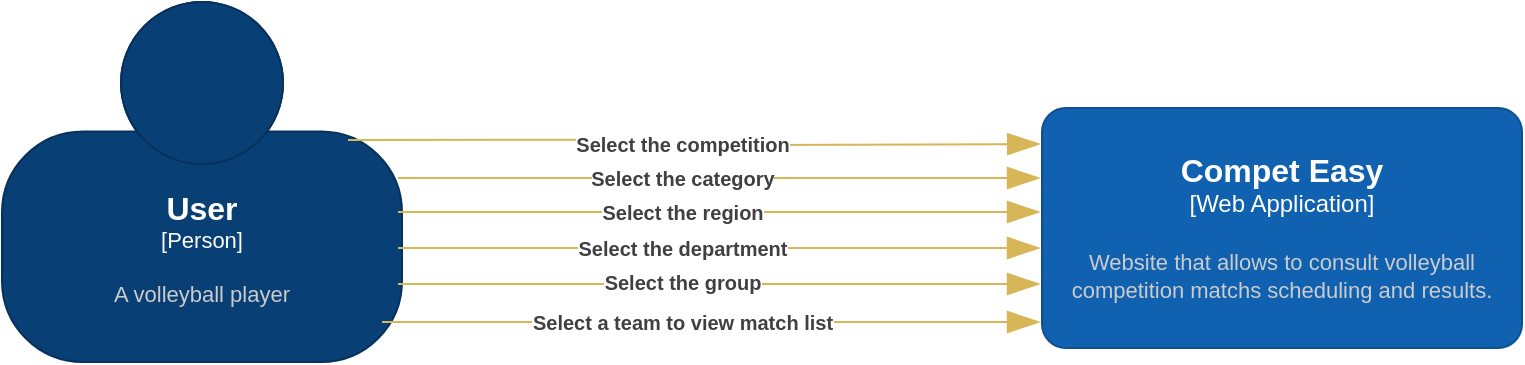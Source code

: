 <mxfile version="21.2.9" type="device" pages="3">
  <diagram name="Context" id="R1b7ivtojxB-RkDDpDv-">
    <mxGraphModel dx="1434" dy="922" grid="1" gridSize="10" guides="1" tooltips="1" connect="1" arrows="1" fold="1" page="0" pageScale="1" pageWidth="850" pageHeight="1100" math="0" shadow="0">
      <root>
        <mxCell id="0" />
        <mxCell id="1" parent="0" />
        <object placeholders="1" c4Name="User" c4Type="Person" c4Description="A volleyball player" label="&lt;font style=&quot;font-size: 16px&quot;&gt;&lt;b&gt;%c4Name%&lt;/b&gt;&lt;/font&gt;&lt;div&gt;[%c4Type%]&lt;/div&gt;&lt;br&gt;&lt;div&gt;&lt;font style=&quot;font-size: 11px&quot;&gt;&lt;font color=&quot;#cccccc&quot;&gt;%c4Description%&lt;/font&gt;&lt;/div&gt;" id="xgrm3zGOFYcAqxbvEFh0-1">
          <mxCell style="html=1;fontSize=11;dashed=0;whiteSpace=wrap;fillColor=#083F75;strokeColor=#06315C;fontColor=#ffffff;shape=mxgraph.c4.person2;align=center;metaEdit=1;points=[[0.5,0,0],[1,0.5,0],[1,0.75,0],[0.75,1,0],[0.5,1,0],[0.25,1,0],[0,0.75,0],[0,0.5,0]];resizable=0;" parent="1" vertex="1">
            <mxGeometry x="40" y="210" width="200" height="180" as="geometry" />
          </mxCell>
        </object>
        <object placeholders="1" c4Name="Compet Easy" c4Type="Web Application" c4Description="Website that allows to consult volleyball competition matchs scheduling and results." label="&lt;font style=&quot;font-size: 16px&quot;&gt;&lt;b&gt;%c4Name%&lt;/b&gt;&lt;/font&gt;&lt;div&gt;[%c4Type%]&lt;/div&gt;&lt;br&gt;&lt;div&gt;&lt;font style=&quot;font-size: 11px&quot;&gt;&lt;font color=&quot;#cccccc&quot;&gt;%c4Description%&lt;/font&gt;&lt;/div&gt;" id="Alcj0dALLxcT3M04g8LY-2">
          <mxCell style="rounded=1;whiteSpace=wrap;html=1;labelBackgroundColor=none;fillColor=#1061B0;fontColor=#ffffff;align=center;arcSize=10;strokeColor=#0D5091;metaEdit=1;resizable=0;points=[[0.25,0,0],[0.5,0,0],[0.75,0,0],[1,0.25,0],[1,0.5,0],[1,0.75,0],[0.75,1,0],[0.5,1,0],[0.25,1,0],[0,0.75,0],[0,0.5,0],[0,0.25,0]];" parent="1" vertex="1">
            <mxGeometry x="560" y="263" width="240" height="120" as="geometry" />
          </mxCell>
        </object>
        <object placeholders="1" c4Type="Relationship" c4Description="Select the competition" label="&lt;div style=&quot;text-align: left&quot;&gt;&lt;div style=&quot;text-align: center&quot;&gt;&lt;b&gt;%c4Description%&lt;/b&gt;&lt;/div&gt;" id="Alcj0dALLxcT3M04g8LY-6">
          <mxCell style="endArrow=blockThin;html=1;fontSize=10;fontColor=#404040;strokeWidth=1;endFill=1;strokeColor=#d6b656;elbow=vertical;metaEdit=1;endSize=14;startSize=14;jumpStyle=arc;jumpSize=16;rounded=0;edgeStyle=orthogonalEdgeStyle;entryX=-0.008;entryY=0.317;entryDx=0;entryDy=0;entryPerimeter=0;exitX=0.865;exitY=0.383;exitDx=0;exitDy=0;exitPerimeter=0;fillColor=#fff2cc;" parent="1" edge="1" source="xgrm3zGOFYcAqxbvEFh0-1">
            <mxGeometry x="-0.042" y="-2" width="240" relative="1" as="geometry">
              <mxPoint x="236" y="280" as="sourcePoint" />
              <mxPoint x="559.08" y="281.04" as="targetPoint" />
              <mxPoint as="offset" />
            </mxGeometry>
          </mxCell>
        </object>
        <object placeholders="1" c4Type="Relationship" c4Description="Select the region" label="&lt;div style=&quot;text-align: left&quot;&gt;&lt;div style=&quot;text-align: center&quot;&gt;&lt;b&gt;%c4Description%&lt;/b&gt;&lt;/div&gt;" id="7DCM75i-MTenAF1CCAkK-1">
          <mxCell style="endArrow=blockThin;html=1;fontSize=10;fontColor=#404040;strokeWidth=1;endFill=1;strokeColor=#d6b656;elbow=vertical;metaEdit=1;endSize=14;startSize=14;jumpStyle=arc;jumpSize=16;rounded=0;edgeStyle=orthogonalEdgeStyle;entryX=-0.017;entryY=0.642;entryDx=0;entryDy=0;entryPerimeter=0;fillColor=#fff2cc;" edge="1" parent="1">
            <mxGeometry x="-0.115" width="240" relative="1" as="geometry">
              <mxPoint x="238" y="315" as="sourcePoint" />
              <mxPoint x="559" y="315" as="targetPoint" />
              <mxPoint as="offset" />
            </mxGeometry>
          </mxCell>
        </object>
        <object placeholders="1" c4Type="Relationship" c4Description="Select the department" label="&lt;div style=&quot;text-align: left&quot;&gt;&lt;div style=&quot;text-align: center&quot;&gt;&lt;b&gt;%c4Description%&lt;/b&gt;&lt;/div&gt;" id="7DCM75i-MTenAF1CCAkK-2">
          <mxCell style="endArrow=blockThin;html=1;fontSize=10;fontColor=#404040;strokeWidth=1;endFill=1;strokeColor=#d6b656;elbow=vertical;metaEdit=1;endSize=14;startSize=14;jumpStyle=arc;jumpSize=16;rounded=0;edgeStyle=orthogonalEdgeStyle;entryX=-0.017;entryY=0.642;entryDx=0;entryDy=0;entryPerimeter=0;fillColor=#fff2cc;" edge="1" parent="1">
            <mxGeometry x="-0.115" width="240" relative="1" as="geometry">
              <mxPoint x="238" y="333" as="sourcePoint" />
              <mxPoint x="559" y="333" as="targetPoint" />
              <mxPoint as="offset" />
            </mxGeometry>
          </mxCell>
        </object>
        <object placeholders="1" c4Type="Relationship" c4Description="Select the group" label="&lt;div style=&quot;text-align: left&quot;&gt;&lt;div style=&quot;text-align: center&quot;&gt;&lt;b&gt;%c4Description%&lt;/b&gt;&lt;/div&gt;" id="7DCM75i-MTenAF1CCAkK-3">
          <mxCell style="endArrow=blockThin;html=1;fontSize=10;fontColor=#404040;strokeWidth=1;endFill=1;strokeColor=#d6b656;elbow=vertical;metaEdit=1;endSize=14;startSize=14;jumpStyle=arc;jumpSize=16;rounded=0;edgeStyle=orthogonalEdgeStyle;entryX=-0.017;entryY=0.642;entryDx=0;entryDy=0;entryPerimeter=0;fillColor=#fff2cc;" edge="1" parent="1">
            <mxGeometry x="-0.115" y="1" width="240" relative="1" as="geometry">
              <mxPoint x="238" y="351" as="sourcePoint" />
              <mxPoint x="559" y="351" as="targetPoint" />
              <mxPoint as="offset" />
            </mxGeometry>
          </mxCell>
        </object>
        <object placeholders="1" c4Type="Relationship" c4Description="Select a team to view match list" label="&lt;div style=&quot;text-align: left&quot;&gt;&lt;div style=&quot;text-align: center&quot;&gt;&lt;b&gt;%c4Description%&lt;/b&gt;&lt;/div&gt;" id="7DCM75i-MTenAF1CCAkK-4">
          <mxCell style="endArrow=blockThin;html=1;fontSize=10;fontColor=#404040;strokeWidth=1;endFill=1;strokeColor=#d6b656;elbow=vertical;metaEdit=1;endSize=14;startSize=14;jumpStyle=arc;jumpSize=16;rounded=0;edgeStyle=orthogonalEdgeStyle;entryX=-0.017;entryY=0.642;entryDx=0;entryDy=0;entryPerimeter=0;fillColor=#fff2cc;" edge="1" parent="1">
            <mxGeometry x="-0.088" width="240" relative="1" as="geometry">
              <mxPoint x="230" y="370" as="sourcePoint" />
              <mxPoint x="559" y="370" as="targetPoint" />
              <mxPoint as="offset" />
            </mxGeometry>
          </mxCell>
        </object>
        <object placeholders="1" c4Type="Relationship" c4Description="Select the category" label="&lt;div style=&quot;text-align: left&quot;&gt;&lt;div style=&quot;text-align: center&quot;&gt;&lt;b&gt;%c4Description%&lt;/b&gt;&lt;/div&gt;" id="w-Lp2Qp3aSFWbba2FMJk-2">
          <mxCell style="endArrow=blockThin;html=1;fontSize=10;fontColor=#404040;strokeWidth=1;endFill=1;strokeColor=#d6b656;elbow=vertical;metaEdit=1;endSize=14;startSize=14;jumpStyle=arc;jumpSize=16;rounded=0;edgeStyle=orthogonalEdgeStyle;entryX=-0.017;entryY=0.642;entryDx=0;entryDy=0;entryPerimeter=0;fillColor=#fff2cc;" edge="1" parent="1">
            <mxGeometry x="-0.115" width="240" relative="1" as="geometry">
              <mxPoint x="238" y="298" as="sourcePoint" />
              <mxPoint x="559" y="298" as="targetPoint" />
              <mxPoint as="offset" />
            </mxGeometry>
          </mxCell>
        </object>
      </root>
    </mxGraphModel>
  </diagram>
  <diagram id="F1kjUp_clGkf4n7pOgnU" name="Containers">
    <mxGraphModel dx="1434" dy="522" grid="1" gridSize="10" guides="1" tooltips="1" connect="1" arrows="1" fold="1" page="0" pageScale="1" pageWidth="850" pageHeight="1100" math="0" shadow="0">
      <root>
        <mxCell id="0" />
        <mxCell id="1" parent="0" />
        <object placeholders="1" c4Name="User" c4Type="Person" c4Description="A volleyball player" label="&lt;font style=&quot;font-size: 16px&quot;&gt;&lt;b&gt;%c4Name%&lt;/b&gt;&lt;/font&gt;&lt;div&gt;[%c4Type%]&lt;/div&gt;&lt;br&gt;&lt;div&gt;&lt;font style=&quot;font-size: 11px&quot;&gt;&lt;font color=&quot;#cccccc&quot;&gt;%c4Description%&lt;/font&gt;&lt;/div&gt;" id="JM5yDeMLweeYwUqa0OXt-5">
          <mxCell style="html=1;fontSize=11;dashed=0;whiteSpace=wrap;fillColor=#083F75;strokeColor=#06315C;fontColor=#ffffff;shape=mxgraph.c4.person2;align=center;metaEdit=1;points=[[0.5,0,0],[1,0.5,0],[1,0.75,0],[0.75,1,0],[0.5,1,0],[0.25,1,0],[0,0.75,0],[0,0.5,0]];resizable=0;" parent="1" vertex="1">
            <mxGeometry x="250" y="520" width="200" height="180" as="geometry" />
          </mxCell>
        </object>
        <object placeholders="1" c4Name="Compet Easy" c4Type="SystemScopeBoundary" c4Application="Web Application" label="&lt;font style=&quot;font-size: 16px&quot;&gt;&lt;b&gt;&lt;div style=&quot;text-align: left&quot;&gt;%c4Name%&lt;/div&gt;&lt;/b&gt;&lt;/font&gt;&lt;div style=&quot;text-align: left&quot;&gt;[%c4Application%]&lt;/div&gt;" id="JM5yDeMLweeYwUqa0OXt-9">
          <mxCell style="rounded=1;fontSize=11;whiteSpace=wrap;html=1;dashed=1;arcSize=20;fillColor=none;strokeColor=#666666;fontColor=#333333;labelBackgroundColor=none;align=left;verticalAlign=bottom;labelBorderColor=none;spacingTop=0;spacing=10;dashPattern=8 4;metaEdit=1;rotatable=0;perimeter=rectanglePerimeter;noLabel=0;labelPadding=0;allowArrows=0;connectable=0;expand=0;recursiveResize=0;editable=1;pointerEvents=0;absoluteArcSize=1;points=[[0.25,0,0],[0.5,0,0],[0.75,0,0],[1,0.25,0],[1,0.5,0],[1,0.75,0],[0.75,1,0],[0.5,1,0],[0.25,1,0],[0,0.75,0],[0,0.5,0],[0,0.25,0]];" parent="1" vertex="1">
            <mxGeometry x="660" y="430" width="820" height="430" as="geometry" />
          </mxCell>
        </object>
        <object placeholders="1" c4Name="Frontend" c4Type="Container" c4Technology="Svelte" c4Description="Display the results of the research." label="&lt;font style=&quot;font-size: 16px&quot;&gt;&lt;b&gt;%c4Name%&lt;/b&gt;&lt;/font&gt;&lt;div&gt;[%c4Type%: %c4Technology%]&lt;/div&gt;&lt;br&gt;&lt;div&gt;&lt;font style=&quot;font-size: 11px&quot;&gt;&lt;font color=&quot;#E6E6E6&quot;&gt;%c4Description%&lt;/font&gt;&lt;/div&gt;" id="JM5yDeMLweeYwUqa0OXt-10">
          <mxCell style="rounded=1;whiteSpace=wrap;html=1;fontSize=11;labelBackgroundColor=none;fillColor=#23A2D9;fontColor=#ffffff;align=center;arcSize=10;strokeColor=#0E7DAD;metaEdit=1;resizable=0;points=[[0.25,0,0],[0.5,0,0],[0.75,0,0],[1,0.25,0],[1,0.5,0],[1,0.75,0],[0.75,1,0],[0.5,1,0],[0.25,1,0],[0,0.75,0],[0,0.5,0],[0,0.25,0]];" parent="1" vertex="1">
            <mxGeometry x="770" y="578" width="240" height="120" as="geometry" />
          </mxCell>
        </object>
        <object placeholders="1" c4Name="Server" c4Type="Container" c4Technology="Rust" c4Description="Scrap the ffvb website to give the informations to the frontend" label="&lt;font style=&quot;font-size: 16px&quot;&gt;&lt;b&gt;%c4Name%&lt;/b&gt;&lt;/font&gt;&lt;div&gt;[%c4Type%: %c4Technology%]&lt;/div&gt;&lt;br&gt;&lt;div&gt;&lt;font style=&quot;font-size: 11px&quot;&gt;&lt;font color=&quot;#E6E6E6&quot;&gt;%c4Description%&lt;/font&gt;&lt;/div&gt;" id="JM5yDeMLweeYwUqa0OXt-12">
          <mxCell style="rounded=1;whiteSpace=wrap;html=1;fontSize=11;labelBackgroundColor=none;fillColor=#23A2D9;fontColor=#ffffff;align=center;arcSize=10;strokeColor=#0E7DAD;metaEdit=1;resizable=0;points=[[0.25,0,0],[0.5,0,0],[0.75,0,0],[1,0.25,0],[1,0.5,0],[1,0.75,0],[0.75,1,0],[0.5,1,0],[0.25,1,0],[0,0.75,0],[0,0.5,0],[0,0.25,0]];" parent="1" vertex="1">
            <mxGeometry x="1150" y="579" width="240" height="120" as="geometry" />
          </mxCell>
        </object>
        <object placeholders="1" c4Type="Relationship" c4Description="Request competitions" label="&lt;div style=&quot;text-align: left&quot;&gt;&lt;div style=&quot;text-align: center&quot;&gt;&lt;b&gt;%c4Description%&lt;/b&gt;&lt;/div&gt;" id="ZteNqQl-x9GoJVh-WXu4-1">
          <mxCell style="endArrow=blockThin;html=1;fontSize=10;fontColor=#404040;strokeWidth=1;endFill=1;strokeColor=#b85450;elbow=vertical;metaEdit=1;endSize=14;startSize=14;jumpStyle=arc;jumpSize=16;rounded=0;edgeStyle=orthogonalEdgeStyle;entryX=-0.004;entryY=0.125;entryDx=0;entryDy=0;entryPerimeter=0;fillColor=#f8cecc;" edge="1" parent="1">
            <mxGeometry width="240" relative="1" as="geometry">
              <mxPoint x="1010" y="594" as="sourcePoint" />
              <mxPoint x="1149.04" y="594" as="targetPoint" />
              <Array as="points" />
            </mxGeometry>
          </mxCell>
        </object>
        <object placeholders="1" c4Type="Relationship" c4Description="Request regions" label="&lt;div style=&quot;text-align: left&quot;&gt;&lt;div style=&quot;text-align: center&quot;&gt;&lt;b&gt;%c4Description%&lt;/b&gt;&lt;/div&gt;" id="ZteNqQl-x9GoJVh-WXu4-5">
          <mxCell style="endArrow=blockThin;html=1;fontSize=10;fontColor=#404040;strokeWidth=1;endFill=1;strokeColor=#b85450;elbow=vertical;metaEdit=1;endSize=14;startSize=14;jumpStyle=arc;jumpSize=16;rounded=0;edgeStyle=orthogonalEdgeStyle;fillColor=#f8cecc;" edge="1" parent="1">
            <mxGeometry width="240" relative="1" as="geometry">
              <mxPoint x="1009" y="627" as="sourcePoint" />
              <mxPoint x="1149" y="627" as="targetPoint" />
            </mxGeometry>
          </mxCell>
        </object>
        <object placeholders="1" c4Type="Relationship" c4Description="Request departments" label="&lt;div style=&quot;text-align: left&quot;&gt;&lt;div style=&quot;text-align: center&quot;&gt;&lt;b&gt;%c4Description%&lt;/b&gt;&lt;/div&gt;" id="ZteNqQl-x9GoJVh-WXu4-9">
          <mxCell style="endArrow=blockThin;html=1;fontSize=10;fontColor=#404040;strokeWidth=1;endFill=1;strokeColor=#b85450;elbow=vertical;metaEdit=1;endSize=14;startSize=14;jumpStyle=arc;jumpSize=16;rounded=0;edgeStyle=orthogonalEdgeStyle;fillColor=#f8cecc;" edge="1" parent="1">
            <mxGeometry width="240" relative="1" as="geometry">
              <mxPoint x="1009" y="647" as="sourcePoint" />
              <mxPoint x="1149" y="647" as="targetPoint" />
            </mxGeometry>
          </mxCell>
        </object>
        <object placeholders="1" c4Type="Relationship" c4Description="Request groups" label="&lt;div style=&quot;text-align: left&quot;&gt;&lt;div style=&quot;text-align: center&quot;&gt;&lt;b&gt;%c4Description%&lt;/b&gt;&lt;/div&gt;" id="ZteNqQl-x9GoJVh-WXu4-11">
          <mxCell style="endArrow=blockThin;html=1;fontSize=10;fontColor=#404040;strokeWidth=1;endFill=1;strokeColor=#b85450;elbow=vertical;metaEdit=1;endSize=14;startSize=14;jumpStyle=arc;jumpSize=16;rounded=0;edgeStyle=orthogonalEdgeStyle;fillColor=#f8cecc;" edge="1" parent="1">
            <mxGeometry width="240" relative="1" as="geometry">
              <mxPoint x="1009" y="667" as="sourcePoint" />
              <mxPoint x="1149" y="667" as="targetPoint" />
            </mxGeometry>
          </mxCell>
        </object>
        <object placeholders="1" c4Type="Relationship" c4Description="Request match list" label="&lt;div style=&quot;text-align: left&quot;&gt;&lt;div style=&quot;text-align: center&quot;&gt;&lt;b&gt;%c4Description%&lt;/b&gt;&lt;/div&gt;" id="ZteNqQl-x9GoJVh-WXu4-12">
          <mxCell style="endArrow=blockThin;html=1;fontSize=10;fontColor=#404040;strokeWidth=1;endFill=1;strokeColor=#b85450;elbow=vertical;metaEdit=1;endSize=14;startSize=14;jumpStyle=arc;jumpSize=16;rounded=0;edgeStyle=orthogonalEdgeStyle;fillColor=#f8cecc;" edge="1" parent="1">
            <mxGeometry width="240" relative="1" as="geometry">
              <mxPoint x="1008" y="686" as="sourcePoint" />
              <mxPoint x="1148" y="686" as="targetPoint" />
            </mxGeometry>
          </mxCell>
        </object>
        <object placeholders="1" c4Type="Relationship" c4Description="Select the competition" label="&lt;div style=&quot;text-align: left&quot;&gt;&lt;div style=&quot;text-align: center&quot;&gt;&lt;b&gt;%c4Description%&lt;/b&gt;&lt;/div&gt;" id="UmweejRWMwCNKNeOXYoS-1">
          <mxCell style="endArrow=blockThin;html=1;fontSize=10;fontColor=#404040;strokeWidth=1;endFill=1;strokeColor=#82b366;elbow=vertical;metaEdit=1;endSize=14;startSize=14;jumpStyle=arc;jumpSize=16;rounded=0;edgeStyle=orthogonalEdgeStyle;entryX=-0.008;entryY=0.317;entryDx=0;entryDy=0;entryPerimeter=0;exitX=0.865;exitY=0.383;exitDx=0;exitDy=0;exitPerimeter=0;fillColor=#d5e8d4;" edge="1" parent="1">
            <mxGeometry x="-0.042" y="-2" width="240" relative="1" as="geometry">
              <mxPoint x="423.4" y="593" as="sourcePoint" />
              <mxPoint x="769.48" y="595.04" as="targetPoint" />
              <mxPoint as="offset" />
              <Array as="points">
                <mxPoint x="423" y="594" />
                <mxPoint x="597" y="594" />
                <mxPoint x="597" y="595" />
              </Array>
            </mxGeometry>
          </mxCell>
        </object>
        <object placeholders="1" c4Type="Relationship" c4Description="Select the region" label="&lt;div style=&quot;text-align: left&quot;&gt;&lt;div style=&quot;text-align: center&quot;&gt;&lt;b&gt;%c4Description%&lt;/b&gt;&lt;/div&gt;" id="UmweejRWMwCNKNeOXYoS-2">
          <mxCell style="endArrow=blockThin;html=1;fontSize=10;fontColor=#404040;strokeWidth=1;endFill=1;strokeColor=#82b366;elbow=vertical;metaEdit=1;endSize=14;startSize=14;jumpStyle=arc;jumpSize=16;rounded=0;edgeStyle=orthogonalEdgeStyle;entryX=-0.017;entryY=0.642;entryDx=0;entryDy=0;entryPerimeter=0;fillColor=#d5e8d4;" edge="1" parent="1">
            <mxGeometry x="-0.115" width="240" relative="1" as="geometry">
              <mxPoint x="448.4" y="629" as="sourcePoint" />
              <mxPoint x="769.4" y="629" as="targetPoint" />
              <mxPoint as="offset" />
            </mxGeometry>
          </mxCell>
        </object>
        <object placeholders="1" c4Type="Relationship" c4Description="Select the department" label="&lt;div style=&quot;text-align: left&quot;&gt;&lt;div style=&quot;text-align: center&quot;&gt;&lt;b&gt;%c4Description%&lt;/b&gt;&lt;/div&gt;" id="UmweejRWMwCNKNeOXYoS-3">
          <mxCell style="endArrow=blockThin;html=1;fontSize=10;fontColor=#404040;strokeWidth=1;endFill=1;strokeColor=#82b366;elbow=vertical;metaEdit=1;endSize=14;startSize=14;jumpStyle=arc;jumpSize=16;rounded=0;edgeStyle=orthogonalEdgeStyle;entryX=-0.017;entryY=0.642;entryDx=0;entryDy=0;entryPerimeter=0;fillColor=#d5e8d4;" edge="1" parent="1">
            <mxGeometry x="-0.115" width="240" relative="1" as="geometry">
              <mxPoint x="448.4" y="647" as="sourcePoint" />
              <mxPoint x="769.4" y="647" as="targetPoint" />
              <mxPoint as="offset" />
            </mxGeometry>
          </mxCell>
        </object>
        <object placeholders="1" c4Type="Relationship" c4Description="Select the group" label="&lt;div style=&quot;text-align: left&quot;&gt;&lt;div style=&quot;text-align: center&quot;&gt;&lt;b&gt;%c4Description%&lt;/b&gt;&lt;/div&gt;" id="UmweejRWMwCNKNeOXYoS-4">
          <mxCell style="endArrow=blockThin;html=1;fontSize=10;fontColor=#404040;strokeWidth=1;endFill=1;strokeColor=#82b366;elbow=vertical;metaEdit=1;endSize=14;startSize=14;jumpStyle=arc;jumpSize=16;rounded=0;edgeStyle=orthogonalEdgeStyle;entryX=-0.017;entryY=0.642;entryDx=0;entryDy=0;entryPerimeter=0;fillColor=#d5e8d4;" edge="1" parent="1">
            <mxGeometry x="-0.115" y="1" width="240" relative="1" as="geometry">
              <mxPoint x="448.4" y="665" as="sourcePoint" />
              <mxPoint x="769.4" y="665" as="targetPoint" />
              <mxPoint as="offset" />
            </mxGeometry>
          </mxCell>
        </object>
        <object placeholders="1" c4Type="Relationship" c4Description="Select a team to view match list" label="&lt;div style=&quot;text-align: left&quot;&gt;&lt;div style=&quot;text-align: center&quot;&gt;&lt;b&gt;%c4Description%&lt;/b&gt;&lt;/div&gt;" id="UmweejRWMwCNKNeOXYoS-5">
          <mxCell style="endArrow=blockThin;html=1;fontSize=10;fontColor=#404040;strokeWidth=1;endFill=1;strokeColor=#82b366;elbow=vertical;metaEdit=1;endSize=14;startSize=14;jumpStyle=arc;jumpSize=16;rounded=0;edgeStyle=orthogonalEdgeStyle;entryX=-0.017;entryY=0.642;entryDx=0;entryDy=0;entryPerimeter=0;fillColor=#d5e8d4;" edge="1" parent="1">
            <mxGeometry x="-0.088" width="240" relative="1" as="geometry">
              <mxPoint x="440.4" y="684" as="sourcePoint" />
              <mxPoint x="769.4" y="684" as="targetPoint" />
              <mxPoint as="offset" />
            </mxGeometry>
          </mxCell>
        </object>
        <object placeholders="1" c4Type="Relationship" c4Description="Select the category" label="&lt;div style=&quot;text-align: left&quot;&gt;&lt;div style=&quot;text-align: center&quot;&gt;&lt;b&gt;%c4Description%&lt;/b&gt;&lt;/div&gt;" id="UmweejRWMwCNKNeOXYoS-6">
          <mxCell style="endArrow=blockThin;html=1;fontSize=10;fontColor=#404040;strokeWidth=1;endFill=1;strokeColor=#82b366;elbow=vertical;metaEdit=1;endSize=14;startSize=14;jumpStyle=arc;jumpSize=16;rounded=0;edgeStyle=orthogonalEdgeStyle;entryX=-0.017;entryY=0.642;entryDx=0;entryDy=0;entryPerimeter=0;fillColor=#d5e8d4;" edge="1" parent="1">
            <mxGeometry x="-0.115" width="240" relative="1" as="geometry">
              <mxPoint x="448.4" y="612" as="sourcePoint" />
              <mxPoint x="769.4" y="612" as="targetPoint" />
              <mxPoint as="offset" />
            </mxGeometry>
          </mxCell>
        </object>
        <object placeholders="1" c4Type="Relationship" c4Description="Request categories" label="&lt;div style=&quot;text-align: left&quot;&gt;&lt;div style=&quot;text-align: center&quot;&gt;&lt;b&gt;%c4Description%&lt;/b&gt;&lt;/div&gt;" id="vgCgzuOr_U6NFDHa2inw-1">
          <mxCell style="endArrow=blockThin;html=1;fontSize=10;fontColor=#404040;strokeWidth=1;endFill=1;strokeColor=#b85450;elbow=vertical;metaEdit=1;endSize=14;startSize=14;jumpStyle=arc;jumpSize=16;rounded=0;edgeStyle=orthogonalEdgeStyle;fillColor=#f8cecc;" edge="1" parent="1">
            <mxGeometry width="240" relative="1" as="geometry">
              <mxPoint x="1009" y="611" as="sourcePoint" />
              <mxPoint x="1149" y="611" as="targetPoint" />
            </mxGeometry>
          </mxCell>
        </object>
      </root>
    </mxGraphModel>
  </diagram>
  <diagram id="wnA8GajNCCR6-q7BqsYP" name="Components">
    <mxGraphModel dx="1912" dy="1629" grid="1" gridSize="10" guides="1" tooltips="1" connect="1" arrows="1" fold="1" page="0" pageScale="1" pageWidth="850" pageHeight="1100" math="0" shadow="0">
      <root>
        <mxCell id="0" />
        <mxCell id="1" parent="0" />
        <object placeholders="1" c4Name="User" c4Type="Person" c4Description="A volleyball player" label="&lt;font style=&quot;font-size: 16px&quot;&gt;&lt;b&gt;%c4Name%&lt;/b&gt;&lt;/font&gt;&lt;div&gt;[%c4Type%]&lt;/div&gt;&lt;br&gt;&lt;div&gt;&lt;font style=&quot;font-size: 11px&quot;&gt;&lt;font color=&quot;#cccccc&quot;&gt;%c4Description%&lt;/font&gt;&lt;/div&gt;" id="5o6I1Kc1jyFz5hgDjTfX-1">
          <mxCell style="html=1;fontSize=11;dashed=0;whiteSpace=wrap;fillColor=#083F75;strokeColor=#06315C;fontColor=#ffffff;shape=mxgraph.c4.person2;align=center;metaEdit=1;points=[[0.5,0,0],[1,0.5,0],[1,0.75,0],[0.75,1,0],[0.5,1,0],[0.25,1,0],[0,0.75,0],[0,0.5,0]];resizable=0;" vertex="1" parent="1">
            <mxGeometry x="230" y="520" width="200" height="180" as="geometry" />
          </mxCell>
        </object>
        <object placeholders="1" c4Name="Compet Easy" c4Type="SystemScopeBoundary" c4Application="Web Application" label="&lt;font style=&quot;font-size: 16px&quot;&gt;&lt;b&gt;&lt;div style=&quot;text-align: left&quot;&gt;%c4Name%&lt;/div&gt;&lt;/b&gt;&lt;/font&gt;&lt;div style=&quot;text-align: left&quot;&gt;[%c4Application%]&lt;/div&gt;" id="5o6I1Kc1jyFz5hgDjTfX-4">
          <mxCell style="rounded=1;fontSize=11;whiteSpace=wrap;html=1;dashed=1;arcSize=20;fillColor=none;strokeColor=#666666;fontColor=#333333;labelBackgroundColor=none;align=left;verticalAlign=bottom;labelBorderColor=none;spacingTop=0;spacing=10;dashPattern=8 4;metaEdit=1;rotatable=0;perimeter=rectanglePerimeter;noLabel=0;labelPadding=0;allowArrows=0;connectable=0;expand=0;recursiveResize=0;editable=1;pointerEvents=0;absoluteArcSize=1;points=[[0.25,0,0],[0.5,0,0],[0.75,0,0],[1,0.25,0],[1,0.5,0],[1,0.75,0],[0.75,1,0],[0.5,1,0],[0.25,1,0],[0,0.75,0],[0,0.5,0],[0,0.25,0]];" vertex="1" parent="1">
            <mxGeometry x="660" y="-60" width="1400" height="1060" as="geometry" />
          </mxCell>
        </object>
        <object placeholders="1" c4Name="Container name" c4Type="ContainerScopeBoundary" c4Application="Container" label="&lt;font style=&quot;font-size: 16px&quot;&gt;&lt;b&gt;&lt;div style=&quot;text-align: left&quot;&gt;%c4Name%&lt;/div&gt;&lt;/b&gt;&lt;/font&gt;&lt;div style=&quot;text-align: left&quot;&gt;[%c4Application%]&lt;/div&gt;" id="cGkqbWMPvTi3HEOWJ3mu-1">
          <mxCell style="rounded=1;fontSize=11;whiteSpace=wrap;html=1;dashed=1;arcSize=20;fillColor=none;strokeColor=#666666;fontColor=#333333;labelBackgroundColor=none;align=left;verticalAlign=bottom;labelBorderColor=none;spacingTop=0;spacing=10;dashPattern=8 4;metaEdit=1;rotatable=0;perimeter=rectanglePerimeter;noLabel=0;labelPadding=0;allowArrows=0;connectable=0;expand=0;recursiveResize=0;editable=1;pointerEvents=0;absoluteArcSize=1;points=[[0.25,0,0],[0.5,0,0],[0.75,0,0],[1,0.25,0],[1,0.5,0],[1,0.75,0],[0.75,1,0],[0.5,1,0],[0.25,1,0],[0,0.75,0],[0,0.5,0],[0,0.25,0]];" vertex="1" parent="1">
            <mxGeometry x="700" y="-30" width="760" height="960" as="geometry" />
          </mxCell>
        </object>
        <object placeholders="1" c4Name="Container name" c4Type="ContainerScopeBoundary" c4Application="Container" label="&lt;font style=&quot;font-size: 16px&quot;&gt;&lt;b&gt;&lt;div style=&quot;text-align: left&quot;&gt;%c4Name%&lt;/div&gt;&lt;/b&gt;&lt;/font&gt;&lt;div style=&quot;text-align: left&quot;&gt;[%c4Application%]&lt;/div&gt;" id="cGkqbWMPvTi3HEOWJ3mu-3">
          <mxCell style="rounded=1;fontSize=11;whiteSpace=wrap;html=1;dashed=1;arcSize=20;fillColor=none;strokeColor=#666666;fontColor=#333333;labelBackgroundColor=none;align=left;verticalAlign=bottom;labelBorderColor=none;spacingTop=0;spacing=10;dashPattern=8 4;metaEdit=1;rotatable=0;perimeter=rectanglePerimeter;noLabel=0;labelPadding=0;allowArrows=0;connectable=0;expand=0;recursiveResize=0;editable=1;pointerEvents=0;absoluteArcSize=1;points=[[0.25,0,0],[0.5,0,0],[0.75,0,0],[1,0.25,0],[1,0.5,0],[1,0.75,0],[0.75,1,0],[0.5,1,0],[0.25,1,0],[0,0.75,0],[0,0.5,0],[0,0.25,0]];" vertex="1" parent="1">
            <mxGeometry x="1650" y="480" width="370" height="470" as="geometry" />
          </mxCell>
        </object>
        <object placeholders="1" c4Name="Competition interface" c4Type="Component" c4Technology="Svelte" c4Description="This interface displays the different competitions" label="&lt;font style=&quot;font-size: 16px&quot;&gt;&lt;b&gt;%c4Name%&lt;/b&gt;&lt;/font&gt;&lt;div&gt;[%c4Type%: %c4Technology%]&lt;/div&gt;&lt;br&gt;&lt;div&gt;&lt;font style=&quot;font-size: 11px&quot;&gt;%c4Description%&lt;/font&gt;&lt;/div&gt;" id="PgGma0nh0_KyRA_47nrD-6">
          <mxCell style="rounded=1;whiteSpace=wrap;html=1;labelBackgroundColor=none;fillColor=#63BEF2;fontColor=#ffffff;align=center;arcSize=6;strokeColor=#2086C9;metaEdit=1;resizable=1;points=[[0.25,0,0],[0.5,0,0],[0.75,0,0],[1,0.25,0],[1,0.5,0],[1,0.75,0],[0.75,1,0],[0.5,1,0],[0.25,1,0],[0,0.75,0],[0,0.5,0],[0,0.25,0]];resizeWidth=0;resizeHeight=0;" vertex="1" parent="1">
            <mxGeometry x="960" y="-20" width="240" height="120" as="geometry" />
          </mxCell>
        </object>
        <object placeholders="1" c4Name="Region interface" c4Type="Component" c4Technology="Svelte" c4Description="Interface to select the region" label="&lt;font style=&quot;font-size: 16px&quot;&gt;&lt;b&gt;%c4Name%&lt;/b&gt;&lt;/font&gt;&lt;div&gt;[%c4Type%: %c4Technology%]&lt;/div&gt;&lt;br&gt;&lt;div&gt;&lt;font style=&quot;font-size: 11px&quot;&gt;%c4Description%&lt;/font&gt;&lt;/div&gt;" id="PgGma0nh0_KyRA_47nrD-9">
          <mxCell style="rounded=1;whiteSpace=wrap;html=1;labelBackgroundColor=none;fillColor=#63BEF2;fontColor=#ffffff;align=center;arcSize=6;strokeColor=#2086C9;metaEdit=1;resizable=0;points=[[0.25,0,0],[0.5,0,0],[0.75,0,0],[1,0.25,0],[1,0.5,0],[1,0.75,0],[0.75,1,0],[0.5,1,0],[0.25,1,0],[0,0.75,0],[0,0.5,0],[0,0.25,0]];resizeWidth=1;resizeHeight=1;" vertex="1" parent="1">
            <mxGeometry x="1160" y="160" width="240" height="120" as="geometry" />
          </mxCell>
        </object>
        <object placeholders="1" c4Type="Relationship" c4Description="National" label="&lt;div style=&quot;text-align: left&quot;&gt;&lt;div style=&quot;text-align: center&quot;&gt;&lt;b&gt;%c4Description%&lt;/b&gt;&lt;/div&gt;" id="PgGma0nh0_KyRA_47nrD-11">
          <mxCell style="endArrow=blockThin;html=1;fontSize=10;fontColor=#404040;strokeWidth=3;endFill=1;strokeColor=#23445d;elbow=vertical;metaEdit=1;endSize=14;startSize=14;jumpStyle=arc;jumpSize=16;rounded=0;edgeStyle=orthogonalEdgeStyle;exitX=0.25;exitY=1;exitDx=0;exitDy=0;exitPerimeter=0;entryX=0.5;entryY=0;entryDx=0;entryDy=0;entryPerimeter=0;fillColor=#bac8d3;" edge="1" parent="1" source="PgGma0nh0_KyRA_47nrD-6" target="PgGma0nh0_KyRA_47nrD-19">
            <mxGeometry width="240" relative="1" as="geometry">
              <mxPoint x="980" y="370" as="sourcePoint" />
              <mxPoint x="835" y="160" as="targetPoint" />
            </mxGeometry>
          </mxCell>
        </object>
        <object placeholders="1" c4Type="Relationship" c4Description="Regional, departmental" label="&lt;div style=&quot;text-align: left&quot;&gt;&lt;div style=&quot;text-align: center&quot;&gt;&lt;b&gt;%c4Description%&lt;/b&gt;&lt;/div&gt;" id="PgGma0nh0_KyRA_47nrD-12">
          <mxCell style="endArrow=blockThin;html=1;fontSize=10;fontColor=#404040;strokeWidth=3;endFill=1;strokeColor=#23445d;elbow=vertical;metaEdit=1;endSize=14;startSize=14;jumpStyle=arc;jumpSize=16;rounded=0;edgeStyle=orthogonalEdgeStyle;exitX=0.75;exitY=1;exitDx=0;exitDy=0;exitPerimeter=0;entryX=0.5;entryY=0;entryDx=0;entryDy=0;entryPerimeter=0;fillColor=#bac8d3;" edge="1" parent="1" source="PgGma0nh0_KyRA_47nrD-6" target="PgGma0nh0_KyRA_47nrD-9">
            <mxGeometry width="240" relative="1" as="geometry">
              <mxPoint x="980" y="370" as="sourcePoint" />
              <mxPoint x="1220" y="370" as="targetPoint" />
            </mxGeometry>
          </mxCell>
        </object>
        <object placeholders="1" c4Name="Category interface" c4Type="Component" c4Technology="Svelte" c4Description="This component displays the different national categories" label="&lt;font style=&quot;font-size: 16px&quot;&gt;&lt;b&gt;%c4Name%&lt;/b&gt;&lt;/font&gt;&lt;div&gt;[%c4Type%: %c4Technology%]&lt;/div&gt;&lt;br&gt;&lt;div&gt;&lt;font style=&quot;font-size: 11px&quot;&gt;%c4Description%&lt;/font&gt;&lt;/div&gt;" id="PgGma0nh0_KyRA_47nrD-19">
          <mxCell style="rounded=1;whiteSpace=wrap;html=1;labelBackgroundColor=none;fillColor=#63BEF2;fontColor=#ffffff;align=center;arcSize=6;strokeColor=#2086C9;metaEdit=1;resizable=1;points=[[0.25,0,0],[0.5,0,0],[0.75,0,0],[1,0.25,0],[1,0.5,0],[1,0.75,0],[0.75,1,0],[0.5,1,0],[0.25,1,0],[0,0.75,0],[0,0.5,0],[0,0.25,0]];resizeWidth=0;resizeHeight=0;" vertex="1" parent="1">
            <mxGeometry x="762" y="260" width="240" height="120" as="geometry" />
          </mxCell>
        </object>
        <object placeholders="1" c4Name="Group interface" c4Type="Component" c4Technology="Svelte" c4Description="This component allows to display the different groups" label="&lt;font style=&quot;font-size: 16px&quot;&gt;&lt;b&gt;%c4Name%&lt;/b&gt;&lt;/font&gt;&lt;div&gt;[%c4Type%: %c4Technology%]&lt;/div&gt;&lt;br&gt;&lt;div&gt;&lt;font style=&quot;font-size: 11px&quot;&gt;%c4Description%&lt;/font&gt;&lt;/div&gt;" id="PgGma0nh0_KyRA_47nrD-21">
          <mxCell style="rounded=1;whiteSpace=wrap;html=1;labelBackgroundColor=none;fillColor=#63BEF2;fontColor=#ffffff;align=center;arcSize=6;strokeColor=#2086C9;metaEdit=1;resizable=1;points=[[0.25,0,0],[0.5,0,0],[0.75,0,0],[1,0.25,0],[1,0.5,0],[1,0.75,0],[0.75,1,0],[0.5,1,0],[0.25,1,0],[0,0.75,0],[0,0.5,0],[0,0.25,0]];resizeWidth=0;resizeHeight=0;" vertex="1" parent="1">
            <mxGeometry x="960" y="580" width="240" height="120" as="geometry" />
          </mxCell>
        </object>
        <object placeholders="1" c4Name="Team interface" c4Type="Component" c4Technology="Svelte" c4Description="This component allows to display the different groups" label="&lt;font style=&quot;font-size: 16px&quot;&gt;&lt;b&gt;%c4Name%&lt;/b&gt;&lt;/font&gt;&lt;div&gt;[%c4Type%: %c4Technology%]&lt;/div&gt;&lt;br&gt;&lt;div&gt;&lt;font style=&quot;font-size: 11px&quot;&gt;%c4Description%&lt;/font&gt;&lt;/div&gt;" id="PgGma0nh0_KyRA_47nrD-22">
          <mxCell style="rounded=1;whiteSpace=wrap;html=1;labelBackgroundColor=none;fillColor=#63BEF2;fontColor=#ffffff;align=center;arcSize=6;strokeColor=#2086C9;metaEdit=1;resizable=1;points=[[0.25,0,0],[0.5,0,0],[0.75,0,0],[1,0.25,0],[1,0.5,0],[1,0.75,0],[0.75,1,0],[0.5,1,0],[0.25,1,0],[0,0.75,0],[0,0.5,0],[0,0.25,0]];resizeWidth=0;resizeHeight=0;" vertex="1" parent="1">
            <mxGeometry x="960" y="760" width="240" height="120" as="geometry" />
          </mxCell>
        </object>
        <object placeholders="1" c4Type="Relationship" c4Description="Regional" label="&lt;div style=&quot;text-align: left&quot;&gt;&lt;div style=&quot;text-align: center&quot;&gt;&lt;b&gt;%c4Description%&lt;/b&gt;&lt;/div&gt;" id="PgGma0nh0_KyRA_47nrD-24">
          <mxCell style="endArrow=blockThin;html=1;fontSize=10;fontColor=#404040;strokeWidth=3;endFill=1;strokeColor=#23445d;elbow=vertical;metaEdit=1;endSize=14;startSize=14;jumpStyle=arc;jumpSize=16;rounded=0;edgeStyle=orthogonalEdgeStyle;exitX=0.25;exitY=1;exitDx=0;exitDy=0;exitPerimeter=0;entryX=0.5;entryY=0;entryDx=0;entryDy=0;entryPerimeter=0;fillColor=#bac8d3;" edge="1" parent="1" source="PgGma0nh0_KyRA_47nrD-9" target="PgGma0nh0_KyRA_47nrD-21">
            <mxGeometry width="240" relative="1" as="geometry">
              <mxPoint x="970" y="480" as="sourcePoint" />
              <mxPoint x="1210" y="480" as="targetPoint" />
              <Array as="points">
                <mxPoint x="1220" y="300" />
                <mxPoint x="1080" y="300" />
              </Array>
              <mxPoint as="offset" />
            </mxGeometry>
          </mxCell>
        </object>
        <object placeholders="1" c4Name="Department interface" c4Type="Component" c4Technology="Svelte" c4Description="Interface to select the department" label="&lt;font style=&quot;font-size: 16px&quot;&gt;&lt;b&gt;%c4Name%&lt;/b&gt;&lt;/font&gt;&lt;div&gt;[%c4Type%: %c4Technology%]&lt;/div&gt;&lt;br&gt;&lt;div&gt;&lt;font style=&quot;font-size: 11px&quot;&gt;%c4Description%&lt;/font&gt;&lt;/div&gt;" id="PgGma0nh0_KyRA_47nrD-25">
          <mxCell style="rounded=1;whiteSpace=wrap;html=1;labelBackgroundColor=none;fillColor=#63BEF2;fontColor=#ffffff;align=center;arcSize=6;strokeColor=#2086C9;metaEdit=1;resizable=0;points=[[0.25,0,0],[0.5,0,0],[0.75,0,0],[1,0.25,0],[1,0.5,0],[1,0.75,0],[0.75,1,0],[0.5,1,0],[0.25,1,0],[0,0.75,0],[0,0.5,0],[0,0.25,0]];resizeWidth=1;resizeHeight=1;" vertex="1" parent="1">
            <mxGeometry x="1160" y="360" width="240" height="120" as="geometry" />
          </mxCell>
        </object>
        <object placeholders="1" c4Type="Relationship" c4Description="Departmental" label="&lt;div style=&quot;text-align: left&quot;&gt;&lt;div style=&quot;text-align: center&quot;&gt;&lt;b&gt;%c4Description%&lt;/b&gt;&lt;/div&gt;" id="PgGma0nh0_KyRA_47nrD-26">
          <mxCell style="endArrow=blockThin;html=1;fontSize=10;fontColor=#404040;strokeWidth=3;endFill=1;strokeColor=#23445d;elbow=vertical;metaEdit=1;endSize=14;startSize=14;jumpStyle=arc;jumpSize=16;rounded=0;edgeStyle=orthogonalEdgeStyle;exitX=0.75;exitY=1;exitDx=0;exitDy=0;exitPerimeter=0;entryX=0.5;entryY=0;entryDx=0;entryDy=0;entryPerimeter=0;fillColor=#bac8d3;" edge="1" parent="1" source="PgGma0nh0_KyRA_47nrD-9" target="PgGma0nh0_KyRA_47nrD-25">
            <mxGeometry x="-0.714" width="240" relative="1" as="geometry">
              <mxPoint x="1060" y="480" as="sourcePoint" />
              <mxPoint x="1300" y="480" as="targetPoint" />
              <Array as="points">
                <mxPoint x="1340" y="340" />
                <mxPoint x="1280" y="340" />
              </Array>
              <mxPoint as="offset" />
            </mxGeometry>
          </mxCell>
        </object>
        <object placeholders="1" c4Type="Relationship" c4Description="" label="&lt;div style=&quot;text-align: left&quot;&gt;&lt;div style=&quot;text-align: center&quot;&gt;&lt;b&gt;%c4Description%&lt;/b&gt;&lt;/div&gt;" id="PgGma0nh0_KyRA_47nrD-27">
          <mxCell style="endArrow=blockThin;html=1;fontSize=10;fontColor=#404040;strokeWidth=3;endFill=1;strokeColor=#23445d;elbow=vertical;metaEdit=1;endSize=14;startSize=14;jumpStyle=arc;jumpSize=16;rounded=0;edgeStyle=orthogonalEdgeStyle;exitX=0.5;exitY=1;exitDx=0;exitDy=0;exitPerimeter=0;entryX=0.25;entryY=0;entryDx=0;entryDy=0;entryPerimeter=0;fillColor=#bac8d3;" edge="1" parent="1" source="PgGma0nh0_KyRA_47nrD-19" target="PgGma0nh0_KyRA_47nrD-21">
            <mxGeometry width="240" relative="1" as="geometry">
              <mxPoint x="930" y="560" as="sourcePoint" />
              <mxPoint x="1170" y="560" as="targetPoint" />
            </mxGeometry>
          </mxCell>
        </object>
        <object placeholders="1" c4Type="Relationship" id="PgGma0nh0_KyRA_47nrD-29">
          <mxCell style="endArrow=blockThin;html=1;fontSize=10;fontColor=#404040;strokeWidth=3;endFill=1;strokeColor=#23445d;elbow=vertical;metaEdit=1;endSize=14;startSize=14;jumpStyle=arc;jumpSize=16;rounded=0;edgeStyle=orthogonalEdgeStyle;exitX=0.5;exitY=1;exitDx=0;exitDy=0;exitPerimeter=0;entryX=0.75;entryY=0;entryDx=0;entryDy=0;entryPerimeter=0;fillColor=#bac8d3;" edge="1" parent="1" source="PgGma0nh0_KyRA_47nrD-25" target="PgGma0nh0_KyRA_47nrD-21">
            <mxGeometry width="240" relative="1" as="geometry">
              <mxPoint x="990" y="560" as="sourcePoint" />
              <mxPoint x="1230" y="560" as="targetPoint" />
            </mxGeometry>
          </mxCell>
        </object>
        <object placeholders="1" c4Type="Relationship" id="PgGma0nh0_KyRA_47nrD-30">
          <mxCell style="endArrow=blockThin;html=1;fontSize=10;fontColor=#404040;strokeWidth=3;endFill=1;strokeColor=#23445d;elbow=vertical;metaEdit=1;endSize=14;startSize=14;jumpStyle=arc;jumpSize=16;rounded=0;edgeStyle=orthogonalEdgeStyle;exitX=0.5;exitY=1;exitDx=0;exitDy=0;exitPerimeter=0;entryX=0.5;entryY=0;entryDx=0;entryDy=0;entryPerimeter=0;fillColor=#bac8d3;" edge="1" parent="1" source="PgGma0nh0_KyRA_47nrD-21" target="PgGma0nh0_KyRA_47nrD-22">
            <mxGeometry width="240" relative="1" as="geometry">
              <mxPoint x="980" y="560" as="sourcePoint" />
              <mxPoint x="1220" y="560" as="targetPoint" />
            </mxGeometry>
          </mxCell>
        </object>
        <object placeholders="1" c4Type="Relationship" c4Description="Select the competition" label="&lt;div style=&quot;text-align: left&quot;&gt;&lt;div style=&quot;text-align: center&quot;&gt;&lt;b&gt;%c4Description%&lt;/b&gt;&lt;/div&gt;" id="eN4pCdIu35gx0_vsfo8E-7">
          <mxCell style="endArrow=blockThin;html=1;fontSize=10;fontColor=#404040;strokeWidth=2;endFill=1;strokeColor=#82b366;elbow=vertical;metaEdit=1;endSize=14;startSize=14;jumpStyle=arc;jumpSize=16;rounded=0;edgeStyle=orthogonalEdgeStyle;exitX=0.865;exitY=0.383;exitDx=0;exitDy=0;exitPerimeter=0;entryX=0;entryY=0.5;entryDx=0;entryDy=0;entryPerimeter=0;fillColor=#d5e8d4;" edge="1" parent="1" target="PgGma0nh0_KyRA_47nrD-6">
            <mxGeometry x="0.038" width="240" relative="1" as="geometry">
              <mxPoint x="400" y="593.83" as="sourcePoint" />
              <mxPoint x="750" y="40" as="targetPoint" />
              <mxPoint as="offset" />
              <Array as="points">
                <mxPoint x="574" y="594" />
                <mxPoint x="574" y="40" />
              </Array>
            </mxGeometry>
          </mxCell>
        </object>
        <object placeholders="1" c4Type="Relationship" c4Description="Select the region" label="&lt;div style=&quot;text-align: left&quot;&gt;&lt;div style=&quot;text-align: center&quot;&gt;&lt;b&gt;%c4Description%&lt;/b&gt;&lt;/div&gt;" id="eN4pCdIu35gx0_vsfo8E-8">
          <mxCell style="endArrow=blockThin;html=1;fontSize=10;fontColor=#404040;strokeWidth=2;endFill=1;strokeColor=#82b366;elbow=vertical;metaEdit=1;endSize=14;startSize=14;jumpStyle=arc;jumpSize=16;rounded=0;edgeStyle=orthogonalEdgeStyle;entryX=0;entryY=0.5;entryDx=0;entryDy=0;entryPerimeter=0;fillColor=#d5e8d4;" edge="1" parent="1" target="PgGma0nh0_KyRA_47nrD-9">
            <mxGeometry x="0.354" width="240" relative="1" as="geometry">
              <mxPoint x="425" y="629.83" as="sourcePoint" />
              <mxPoint x="746" y="629.83" as="targetPoint" />
              <mxPoint as="offset" />
              <Array as="points">
                <mxPoint x="720" y="630" />
                <mxPoint x="720" y="220" />
              </Array>
            </mxGeometry>
          </mxCell>
        </object>
        <object placeholders="1" c4Type="Relationship" c4Description="Select the department" label="&lt;div style=&quot;text-align: left&quot;&gt;&lt;div style=&quot;text-align: center&quot;&gt;&lt;b&gt;%c4Description%&lt;/b&gt;&lt;/div&gt;" id="eN4pCdIu35gx0_vsfo8E-9">
          <mxCell style="endArrow=blockThin;html=1;fontSize=10;fontColor=#404040;strokeWidth=2;endFill=1;strokeColor=#82b366;elbow=vertical;metaEdit=1;endSize=14;startSize=14;jumpStyle=arc;jumpSize=16;rounded=0;edgeStyle=orthogonalEdgeStyle;entryX=0;entryY=0.5;entryDx=0;entryDy=0;entryPerimeter=0;fillColor=#d5e8d4;" edge="1" parent="1" target="PgGma0nh0_KyRA_47nrD-25">
            <mxGeometry x="0.051" width="240" relative="1" as="geometry">
              <mxPoint x="425" y="647.83" as="sourcePoint" />
              <mxPoint x="746" y="647.83" as="targetPoint" />
              <mxPoint as="offset" />
            </mxGeometry>
          </mxCell>
        </object>
        <object placeholders="1" c4Type="Relationship" c4Description="Select the group" label="&lt;div style=&quot;text-align: left&quot;&gt;&lt;div style=&quot;text-align: center&quot;&gt;&lt;b&gt;%c4Description%&lt;/b&gt;&lt;/div&gt;" id="eN4pCdIu35gx0_vsfo8E-10">
          <mxCell style="endArrow=blockThin;html=1;fontSize=10;fontColor=#404040;strokeWidth=2;endFill=1;strokeColor=#82b366;elbow=vertical;metaEdit=1;endSize=14;startSize=14;jumpStyle=arc;jumpSize=16;rounded=0;edgeStyle=orthogonalEdgeStyle;entryX=0;entryY=0.5;entryDx=0;entryDy=0;entryPerimeter=0;fillColor=#d5e8d4;" edge="1" parent="1" target="PgGma0nh0_KyRA_47nrD-21">
            <mxGeometry x="0.266" width="240" relative="1" as="geometry">
              <mxPoint x="425" y="665.83" as="sourcePoint" />
              <mxPoint x="746" y="665.83" as="targetPoint" />
              <mxPoint as="offset" />
              <Array as="points">
                <mxPoint x="910" y="666" />
                <mxPoint x="910" y="640" />
              </Array>
            </mxGeometry>
          </mxCell>
        </object>
        <object placeholders="1" c4Type="Relationship" c4Description="Select a team to view match list" label="&lt;div style=&quot;text-align: left&quot;&gt;&lt;div style=&quot;text-align: center&quot;&gt;&lt;b&gt;%c4Description%&lt;/b&gt;&lt;/div&gt;" id="eN4pCdIu35gx0_vsfo8E-11">
          <mxCell style="endArrow=blockThin;html=1;fontSize=10;fontColor=#404040;strokeWidth=2;endFill=1;strokeColor=#82b366;elbow=vertical;metaEdit=1;endSize=14;startSize=14;jumpStyle=arc;jumpSize=16;rounded=0;edgeStyle=orthogonalEdgeStyle;entryX=0;entryY=0.5;entryDx=0;entryDy=0;entryPerimeter=0;fillColor=#d5e8d4;" edge="1" parent="1" target="PgGma0nh0_KyRA_47nrD-22">
            <mxGeometry x="0.292" width="240" relative="1" as="geometry">
              <mxPoint x="417" y="684.83" as="sourcePoint" />
              <mxPoint x="746" y="684.83" as="targetPoint" />
              <mxPoint y="-1" as="offset" />
              <Array as="points">
                <mxPoint x="780" y="685" />
                <mxPoint x="780" y="820" />
              </Array>
            </mxGeometry>
          </mxCell>
        </object>
        <object placeholders="1" c4Type="Relationship" c4Description="Select the category" label="&lt;div style=&quot;text-align: left&quot;&gt;&lt;div style=&quot;text-align: center&quot;&gt;&lt;b&gt;%c4Description%&lt;/b&gt;&lt;/div&gt;" id="eN4pCdIu35gx0_vsfo8E-12">
          <mxCell style="endArrow=blockThin;html=1;fontSize=10;fontColor=#404040;strokeWidth=2;endFill=1;strokeColor=#82b366;elbow=vertical;metaEdit=1;endSize=14;startSize=14;jumpStyle=arc;jumpSize=16;rounded=0;edgeStyle=orthogonalEdgeStyle;entryX=0;entryY=0.5;entryDx=0;entryDy=0;entryPerimeter=0;fillColor=#d5e8d4;" edge="1" parent="1" target="PgGma0nh0_KyRA_47nrD-19">
            <mxGeometry x="0.168" width="240" relative="1" as="geometry">
              <mxPoint x="425" y="612.83" as="sourcePoint" />
              <mxPoint x="746" y="612.83" as="targetPoint" />
              <mxPoint as="offset" />
              <Array as="points">
                <mxPoint x="630" y="613" />
                <mxPoint x="630" y="320" />
              </Array>
            </mxGeometry>
          </mxCell>
        </object>
        <object placeholders="1" c4Type="Relationship" c4Description="Request competitions" label="&lt;div style=&quot;text-align: left&quot;&gt;&lt;div style=&quot;text-align: center&quot;&gt;&lt;b&gt;%c4Description%&lt;/b&gt;&lt;/div&gt;" id="OhqKf28uSn48lao0DZ-O-1">
          <mxCell style="endArrow=blockThin;html=1;fontSize=10;fontColor=#404040;strokeWidth=2;endFill=1;strokeColor=#b85450;elbow=vertical;metaEdit=1;endSize=14;startSize=14;jumpStyle=arc;jumpSize=16;rounded=0;edgeStyle=orthogonalEdgeStyle;exitX=1;exitY=0.5;exitDx=0;exitDy=0;exitPerimeter=0;fillColor=#f8cecc;" edge="1" parent="1" source="PgGma0nh0_KyRA_47nrD-6">
            <mxGeometry width="240" relative="1" as="geometry">
              <mxPoint x="1442" y="550" as="sourcePoint" />
              <mxPoint x="1820" y="40" as="targetPoint" />
              <Array as="points">
                <mxPoint x="1770" y="40" />
              </Array>
            </mxGeometry>
          </mxCell>
        </object>
        <object placeholders="1" c4Type="Relationship" c4Description="Request regions" label="&lt;div style=&quot;text-align: left&quot;&gt;&lt;div style=&quot;text-align: center&quot;&gt;&lt;b&gt;%c4Description%&lt;/b&gt;&lt;/div&gt;" id="OhqKf28uSn48lao0DZ-O-2">
          <mxCell style="endArrow=blockThin;html=1;fontSize=10;fontColor=#404040;strokeWidth=2;endFill=1;strokeColor=#b85450;elbow=vertical;metaEdit=1;endSize=14;startSize=14;jumpStyle=arc;jumpSize=16;rounded=0;edgeStyle=orthogonalEdgeStyle;exitX=1;exitY=0.5;exitDx=0;exitDy=0;exitPerimeter=0;fillColor=#f8cecc;" edge="1" parent="1" source="PgGma0nh0_KyRA_47nrD-9">
            <mxGeometry width="240" relative="1" as="geometry">
              <mxPoint x="1441" y="583" as="sourcePoint" />
              <mxPoint x="1760" y="220" as="targetPoint" />
            </mxGeometry>
          </mxCell>
        </object>
        <object placeholders="1" c4Type="Relationship" c4Description="Request departments" label="&lt;div style=&quot;text-align: left&quot;&gt;&lt;div style=&quot;text-align: center&quot;&gt;&lt;b&gt;%c4Description%&lt;/b&gt;&lt;/div&gt;" id="OhqKf28uSn48lao0DZ-O-3">
          <mxCell style="endArrow=blockThin;html=1;fontSize=10;fontColor=#404040;strokeWidth=2;endFill=1;strokeColor=#b85450;elbow=vertical;metaEdit=1;endSize=14;startSize=14;jumpStyle=arc;jumpSize=16;rounded=0;edgeStyle=orthogonalEdgeStyle;exitX=1;exitY=0.5;exitDx=0;exitDy=0;exitPerimeter=0;fillColor=#f8cecc;" edge="1" parent="1" source="PgGma0nh0_KyRA_47nrD-25">
            <mxGeometry width="240" relative="1" as="geometry">
              <mxPoint x="1441" y="603" as="sourcePoint" />
              <mxPoint x="1740" y="420" as="targetPoint" />
            </mxGeometry>
          </mxCell>
        </object>
        <object placeholders="1" c4Type="Relationship" c4Description="Request groups" label="&lt;div style=&quot;text-align: left&quot;&gt;&lt;div style=&quot;text-align: center&quot;&gt;&lt;b&gt;%c4Description%&lt;/b&gt;&lt;/div&gt;" id="OhqKf28uSn48lao0DZ-O-4">
          <mxCell style="endArrow=blockThin;html=1;fontSize=10;fontColor=#404040;strokeWidth=2;endFill=1;strokeColor=#b85450;elbow=vertical;metaEdit=1;endSize=14;startSize=14;jumpStyle=arc;jumpSize=16;rounded=0;edgeStyle=orthogonalEdgeStyle;exitX=1;exitY=0.5;exitDx=0;exitDy=0;exitPerimeter=0;fillColor=#f8cecc;" edge="1" parent="1" source="PgGma0nh0_KyRA_47nrD-21">
            <mxGeometry width="240" relative="1" as="geometry">
              <mxPoint x="1441" y="623" as="sourcePoint" />
              <mxPoint x="1600" y="640" as="targetPoint" />
            </mxGeometry>
          </mxCell>
        </object>
        <object placeholders="1" c4Type="Relationship" c4Description="Request match list" label="&lt;div style=&quot;text-align: left&quot;&gt;&lt;div style=&quot;text-align: center&quot;&gt;&lt;b&gt;%c4Description%&lt;/b&gt;&lt;/div&gt;" id="OhqKf28uSn48lao0DZ-O-5">
          <mxCell style="endArrow=blockThin;html=1;fontSize=10;fontColor=#404040;strokeWidth=2;endFill=1;strokeColor=#b85450;elbow=vertical;metaEdit=1;endSize=14;startSize=14;jumpStyle=arc;jumpSize=16;rounded=0;edgeStyle=orthogonalEdgeStyle;exitX=1;exitY=0.5;exitDx=0;exitDy=0;exitPerimeter=0;fillColor=#f8cecc;" edge="1" parent="1" source="PgGma0nh0_KyRA_47nrD-22">
            <mxGeometry width="240" relative="1" as="geometry">
              <mxPoint x="1440" y="642" as="sourcePoint" />
              <mxPoint x="1600" y="820" as="targetPoint" />
            </mxGeometry>
          </mxCell>
        </object>
        <object placeholders="1" c4Type="Relationship" c4Description="Request categories" label="&lt;div style=&quot;text-align: left&quot;&gt;&lt;div style=&quot;text-align: center&quot;&gt;&lt;b&gt;%c4Description%&lt;/b&gt;&lt;/div&gt;" id="OhqKf28uSn48lao0DZ-O-6">
          <mxCell style="endArrow=blockThin;html=1;fontSize=10;fontColor=#404040;strokeWidth=2;endFill=1;strokeColor=#b85450;elbow=vertical;metaEdit=1;endSize=14;startSize=14;jumpStyle=arc;jumpSize=16;rounded=0;edgeStyle=orthogonalEdgeStyle;exitX=1;exitY=0.5;exitDx=0;exitDy=0;exitPerimeter=0;fillColor=#f8cecc;" edge="1" parent="1" source="PgGma0nh0_KyRA_47nrD-19">
            <mxGeometry x="0.229" width="240" relative="1" as="geometry">
              <mxPoint x="1441" y="567" as="sourcePoint" />
              <mxPoint x="1720" y="320" as="targetPoint" />
              <Array as="points">
                <mxPoint x="1640" y="320" />
                <mxPoint x="1640" y="320" />
              </Array>
              <mxPoint as="offset" />
            </mxGeometry>
          </mxCell>
        </object>
      </root>
    </mxGraphModel>
  </diagram>
</mxfile>
